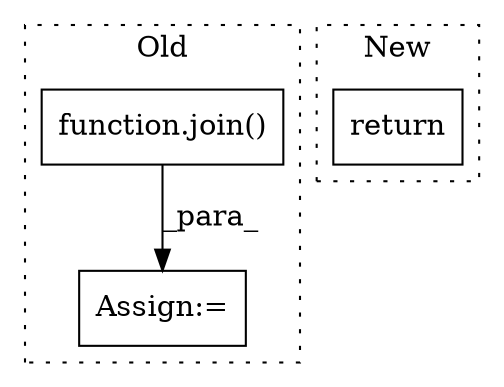 digraph G {
subgraph cluster0 {
1 [label="function.join()" a="75" s="1860,1890" l="5,1" shape="box"];
3 [label="Assign:=" a="68" s="1823" l="17" shape="box"];
label = "Old";
style="dotted";
}
subgraph cluster1 {
2 [label="return" a="93" s="1985" l="7" shape="box"];
label = "New";
style="dotted";
}
1 -> 3 [label="_para_"];
}